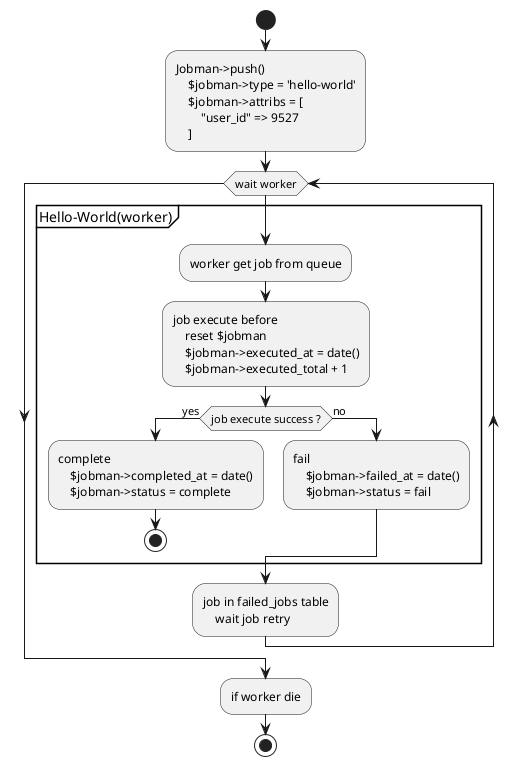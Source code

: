 @startuml
start

:Jobman->push()
    $jobman->type = 'hello-world'
    $jobman->attribs = [
        "user_id" => 9527
    ];

    while (wait worker)

        partition Hello-World(worker) {

            :worker get job from queue;

            :job execute before
                reset $jobman
                $jobman->executed_at = date()
                $jobman->executed_total + 1;

            if (job execute success ?) then (yes)

                :complete
                    $jobman->completed_at = date()
                    $jobman->status = complete;

                stop

            else (no)

                :fail
                    $jobman->failed_at = date()
                    $jobman->status = fail;

            endif

        }

        :job in failed_jobs table
            wait job retry;

    endwhile

    :if worker die;

stop
@enduml
